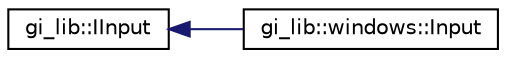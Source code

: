 digraph "Graphical Class Hierarchy"
{
  edge [fontname="Helvetica",fontsize="10",labelfontname="Helvetica",labelfontsize="10"];
  node [fontname="Helvetica",fontsize="10",shape=record];
  rankdir="LR";
  Node1 [label="gi_lib::IInput",height=0.2,width=0.4,color="black", fillcolor="white", style="filled",URL="$classgi__lib_1_1_i_input.html",tooltip="Represents the input status. "];
  Node1 -> Node2 [dir="back",color="midnightblue",fontsize="10",style="solid",fontname="Helvetica"];
  Node2 [label="gi_lib::windows::Input",height=0.2,width=0.4,color="black", fillcolor="white", style="filled",URL="$classgi__lib_1_1windows_1_1_input.html",tooltip="Represents the input status under windows. "];
}

